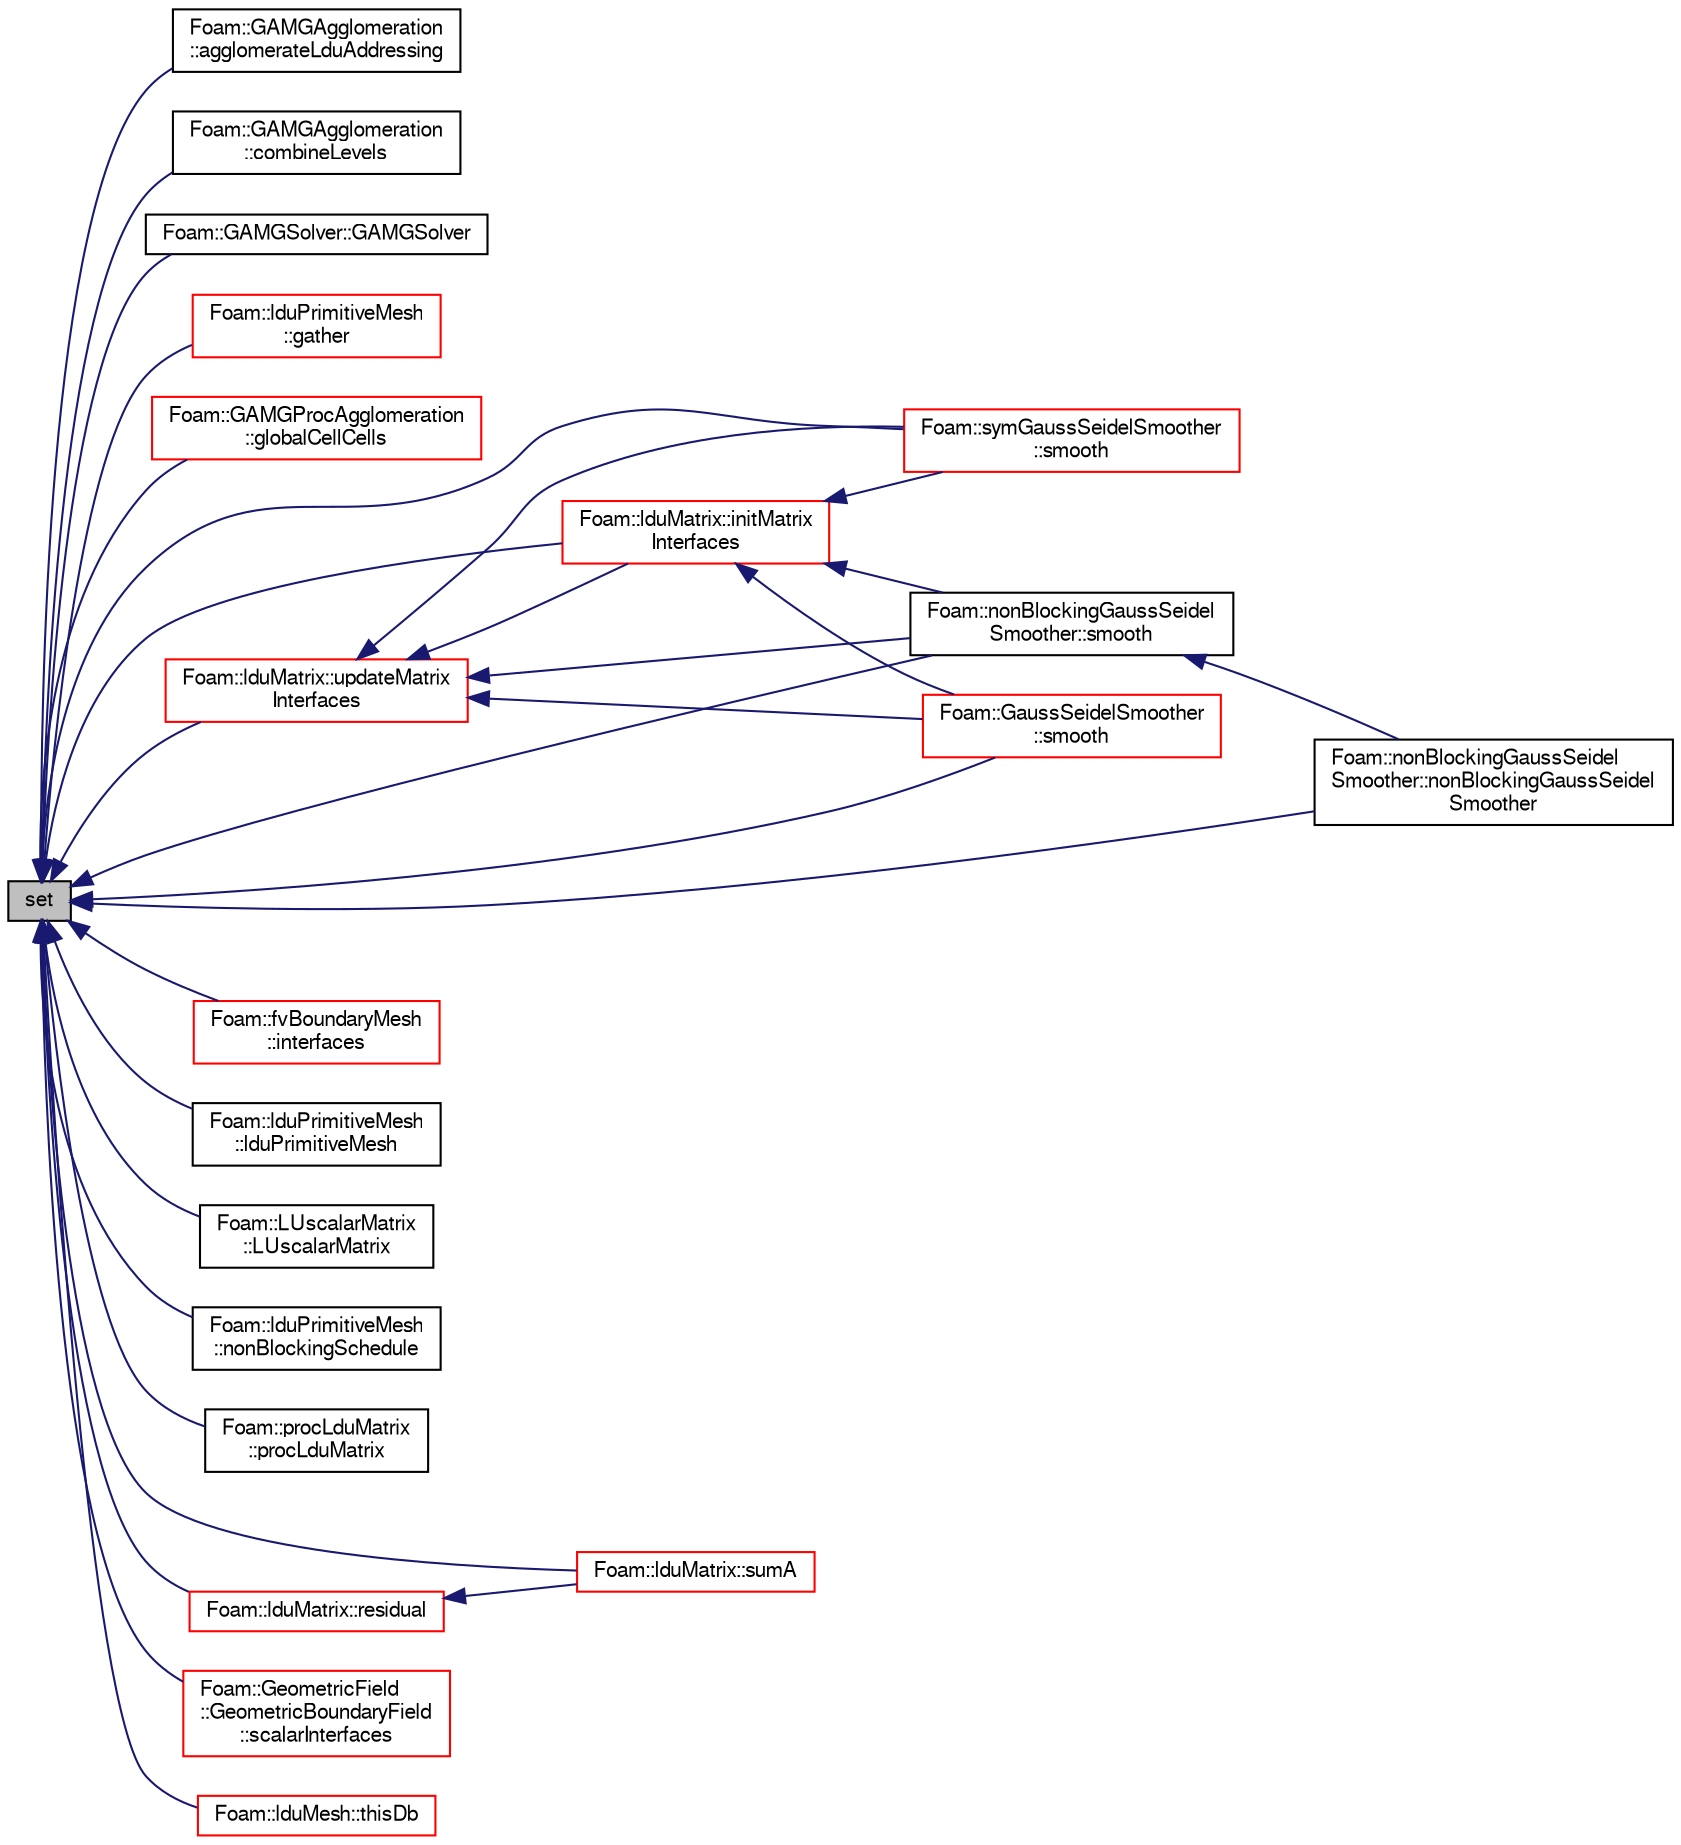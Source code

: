 digraph "set"
{
  bgcolor="transparent";
  edge [fontname="FreeSans",fontsize="10",labelfontname="FreeSans",labelfontsize="10"];
  node [fontname="FreeSans",fontsize="10",shape=record];
  rankdir="LR";
  Node86 [label="set",height=0.2,width=0.4,color="black", fillcolor="grey75", style="filled", fontcolor="black"];
  Node86 -> Node87 [dir="back",color="midnightblue",fontsize="10",style="solid",fontname="FreeSans"];
  Node87 [label="Foam::GAMGAgglomeration\l::agglomerateLduAddressing",height=0.2,width=0.4,color="black",URL="$a26970.html#a1f8676d38e3715d5330beb58b7883c90",tooltip="Assemble coarse mesh addressing. "];
  Node86 -> Node88 [dir="back",color="midnightblue",fontsize="10",style="solid",fontname="FreeSans"];
  Node88 [label="Foam::GAMGAgglomeration\l::combineLevels",height=0.2,width=0.4,color="black",URL="$a26970.html#abaee0f1c3a95a986561b1ea1bfbdd61e",tooltip="Combine a level with the previous one. "];
  Node86 -> Node89 [dir="back",color="midnightblue",fontsize="10",style="solid",fontname="FreeSans"];
  Node89 [label="Foam::GAMGSolver::GAMGSolver",height=0.2,width=0.4,color="black",URL="$a27002.html#aa0bdfcc22c05f62778e77b175b6fdd66",tooltip="Construct from lduMatrix and solver controls. "];
  Node86 -> Node90 [dir="back",color="midnightblue",fontsize="10",style="solid",fontname="FreeSans"];
  Node90 [label="Foam::lduPrimitiveMesh\l::gather",height=0.2,width=0.4,color="red",URL="$a27134.html#ad7514c3eec68fa18c472b5dfe1c2b5a4",tooltip="Gather meshes from other processors onto procIDs[0]. "];
  Node86 -> Node94 [dir="back",color="midnightblue",fontsize="10",style="solid",fontname="FreeSans"];
  Node94 [label="Foam::GAMGProcAgglomeration\l::globalCellCells",height=0.2,width=0.4,color="red",URL="$a26982.html#a59b7daeb97bb6479a59cdeacff965dc5",tooltip="Debug: calculate global cell-cells. "];
  Node86 -> Node96 [dir="back",color="midnightblue",fontsize="10",style="solid",fontname="FreeSans"];
  Node96 [label="Foam::lduMatrix::initMatrix\lInterfaces",height=0.2,width=0.4,color="red",URL="$a26882.html#aa6e654f86aa6eda0c41b4ffed0583fdd",tooltip="Initialise the update of interfaced interfaces. "];
  Node96 -> Node128 [dir="back",color="midnightblue",fontsize="10",style="solid",fontname="FreeSans"];
  Node128 [label="Foam::symGaussSeidelSmoother\l::smooth",height=0.2,width=0.4,color="red",URL="$a26950.html#a8622cba882900a35ce041c544a6134c0",tooltip="Smooth for the given number of sweeps. "];
  Node96 -> Node130 [dir="back",color="midnightblue",fontsize="10",style="solid",fontname="FreeSans"];
  Node130 [label="Foam::GaussSeidelSmoother\l::smooth",height=0.2,width=0.4,color="red",URL="$a26942.html#a8622cba882900a35ce041c544a6134c0",tooltip="Smooth for the given number of sweeps. "];
  Node96 -> Node132 [dir="back",color="midnightblue",fontsize="10",style="solid",fontname="FreeSans"];
  Node132 [label="Foam::nonBlockingGaussSeidel\lSmoother::smooth",height=0.2,width=0.4,color="black",URL="$a26946.html#a84def9b216d3c88d8c9d2e410aa7ff04",tooltip="Smooth for the given number of sweeps. "];
  Node132 -> Node133 [dir="back",color="midnightblue",fontsize="10",style="solid",fontname="FreeSans"];
  Node133 [label="Foam::nonBlockingGaussSeidel\lSmoother::nonBlockingGaussSeidel\lSmoother",height=0.2,width=0.4,color="black",URL="$a26946.html#a599bcc58d4e4b13f9b6014fb42a0d3f2",tooltip="Construct from components. "];
  Node86 -> Node134 [dir="back",color="midnightblue",fontsize="10",style="solid",fontname="FreeSans"];
  Node134 [label="Foam::fvBoundaryMesh\l::interfaces",height=0.2,width=0.4,color="red",URL="$a22762.html#a20477f4d4a6c680f9e7b7c1cdd7fd31e",tooltip="Return a list of pointers for each patch. "];
  Node86 -> Node92 [dir="back",color="midnightblue",fontsize="10",style="solid",fontname="FreeSans"];
  Node92 [label="Foam::lduPrimitiveMesh\l::lduPrimitiveMesh",height=0.2,width=0.4,color="black",URL="$a27134.html#aeae1eb8af27cafdc116980dd48968d19",tooltip="Construct by combining multiple meshes. The meshes come from. "];
  Node86 -> Node209 [dir="back",color="midnightblue",fontsize="10",style="solid",fontname="FreeSans"];
  Node209 [label="Foam::LUscalarMatrix\l::LUscalarMatrix",height=0.2,width=0.4,color="black",URL="$a27054.html#aebab11f1a492c2f8e5e99c3e138253ce",tooltip="Construct from lduMatrix and perform LU decomposition. "];
  Node86 -> Node133 [dir="back",color="midnightblue",fontsize="10",style="solid",fontname="FreeSans"];
  Node86 -> Node210 [dir="back",color="midnightblue",fontsize="10",style="solid",fontname="FreeSans"];
  Node210 [label="Foam::lduPrimitiveMesh\l::nonBlockingSchedule",height=0.2,width=0.4,color="black",URL="$a27134.html#af618c6fc47fe14e5499baf2ef5ea39a7"];
  Node86 -> Node211 [dir="back",color="midnightblue",fontsize="10",style="solid",fontname="FreeSans"];
  Node211 [label="Foam::procLduMatrix\l::procLduMatrix",height=0.2,width=0.4,color="black",URL="$a27062.html#a2f50c9ea5f664c51f89f4904352d15bd"];
  Node86 -> Node212 [dir="back",color="midnightblue",fontsize="10",style="solid",fontname="FreeSans"];
  Node212 [label="Foam::lduMatrix::residual",height=0.2,width=0.4,color="red",URL="$a26882.html#a0d945b22e88eed13c032943a09bb63ea"];
  Node212 -> Node214 [dir="back",color="midnightblue",fontsize="10",style="solid",fontname="FreeSans"];
  Node214 [label="Foam::lduMatrix::sumA",height=0.2,width=0.4,color="red",URL="$a26882.html#aaf24d45bb7830b9bab7f559b0b3d2c84",tooltip="Sum the coefficients on each row of the matrix. "];
  Node86 -> Node217 [dir="back",color="midnightblue",fontsize="10",style="solid",fontname="FreeSans"];
  Node217 [label="Foam::GeometricField\l::GeometricBoundaryField\l::scalarInterfaces",height=0.2,width=0.4,color="red",URL="$a26514.html#a1e0cb61d745afbcd68c95b599539bf58",tooltip="Return a list of pointers for each patch field with only those. "];
  Node86 -> Node128 [dir="back",color="midnightblue",fontsize="10",style="solid",fontname="FreeSans"];
  Node86 -> Node130 [dir="back",color="midnightblue",fontsize="10",style="solid",fontname="FreeSans"];
  Node86 -> Node132 [dir="back",color="midnightblue",fontsize="10",style="solid",fontname="FreeSans"];
  Node86 -> Node214 [dir="back",color="midnightblue",fontsize="10",style="solid",fontname="FreeSans"];
  Node86 -> Node225 [dir="back",color="midnightblue",fontsize="10",style="solid",fontname="FreeSans"];
  Node225 [label="Foam::lduMesh::thisDb",height=0.2,width=0.4,color="red",URL="$a27126.html#a83b4b6e6a43285477e284433f80eed1b",tooltip="Return the object registry. "];
  Node86 -> Node230 [dir="back",color="midnightblue",fontsize="10",style="solid",fontname="FreeSans"];
  Node230 [label="Foam::lduMatrix::updateMatrix\lInterfaces",height=0.2,width=0.4,color="red",URL="$a26882.html#acfbd723a7a7efa4d4d3a66b91ecc6f07",tooltip="Update interfaced interfaces for matrix operations. "];
  Node230 -> Node96 [dir="back",color="midnightblue",fontsize="10",style="solid",fontname="FreeSans"];
  Node230 -> Node128 [dir="back",color="midnightblue",fontsize="10",style="solid",fontname="FreeSans"];
  Node230 -> Node130 [dir="back",color="midnightblue",fontsize="10",style="solid",fontname="FreeSans"];
  Node230 -> Node132 [dir="back",color="midnightblue",fontsize="10",style="solid",fontname="FreeSans"];
}
